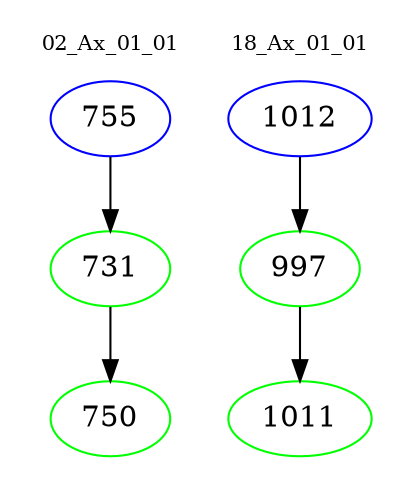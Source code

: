 digraph{
subgraph cluster_0 {
color = white
label = "02_Ax_01_01";
fontsize=10;
T0_755 [label="755", color="blue"]
T0_755 -> T0_731 [color="black"]
T0_731 [label="731", color="green"]
T0_731 -> T0_750 [color="black"]
T0_750 [label="750", color="green"]
}
subgraph cluster_1 {
color = white
label = "18_Ax_01_01";
fontsize=10;
T1_1012 [label="1012", color="blue"]
T1_1012 -> T1_997 [color="black"]
T1_997 [label="997", color="green"]
T1_997 -> T1_1011 [color="black"]
T1_1011 [label="1011", color="green"]
}
}
